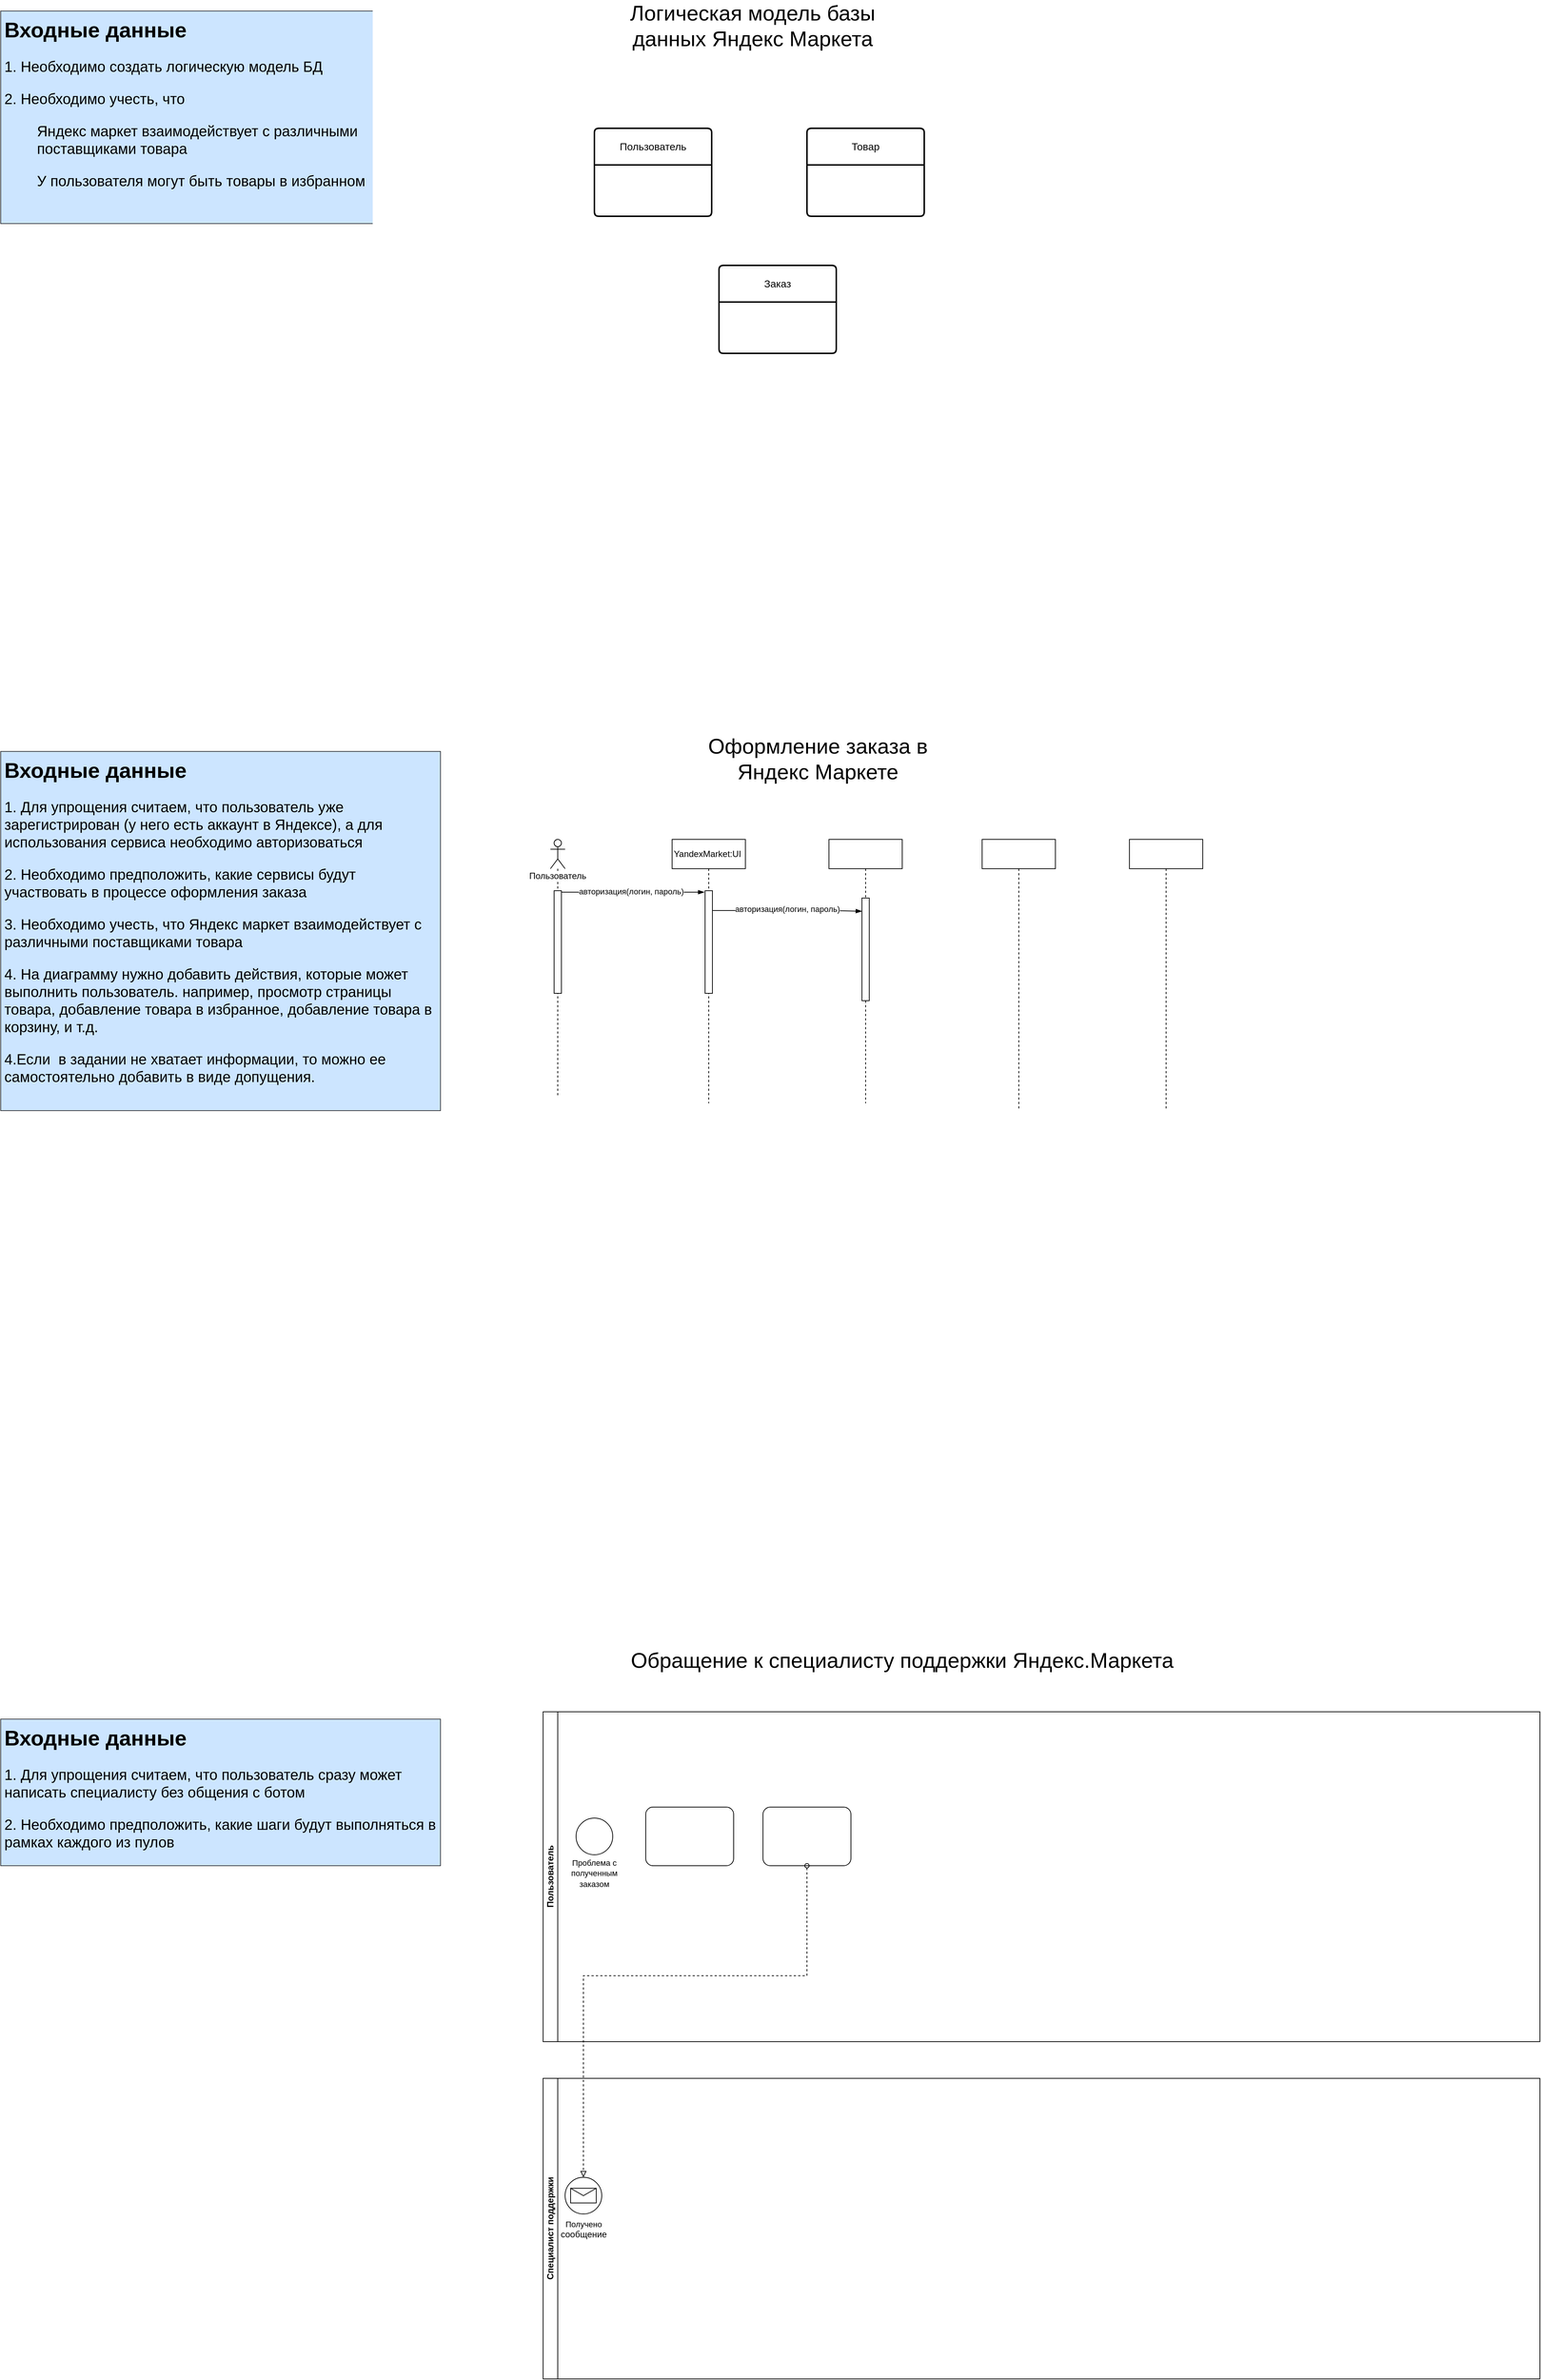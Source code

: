 <mxfile version="20.8.16" type="device"><diagram name="Page-1" id="1s5ReD-IvPBgDYAgaMu9"><mxGraphModel dx="4104" dy="5070" grid="1" gridSize="10" guides="1" tooltips="1" connect="1" arrows="1" fold="1" page="1" pageScale="1" pageWidth="827" pageHeight="1169" math="0" shadow="0"><root><mxCell id="0"/><mxCell id="1" parent="0"/><mxCell id="UERAaF25fyRaEgF_IuHC-6" style="edgeStyle=none;rounded=0;orthogonalLoop=1;jettySize=auto;html=1;endArrow=blockThin;endFill=1;" edge="1" parent="1" source="UERAaF25fyRaEgF_IuHC-8"><mxGeometry relative="1" as="geometry"><mxPoint x="1120" y="-918" as="targetPoint"/><Array as="points"><mxPoint x="1049" y="-918"/></Array></mxGeometry></mxCell><mxCell id="UERAaF25fyRaEgF_IuHC-7" value="авторизация(логин, пароль)" style="edgeLabel;html=1;align=center;verticalAlign=middle;resizable=0;points=[];" vertex="1" connectable="0" parent="UERAaF25fyRaEgF_IuHC-6"><mxGeometry x="0.063" y="-3" relative="1" as="geometry"><mxPoint x="-7" y="-4" as="offset"/></mxGeometry></mxCell><mxCell id="UERAaF25fyRaEgF_IuHC-8" value="&lt;span style=&quot;background-color: rgb(255, 255, 255);&quot;&gt;Пользователь&lt;/span&gt;" style="shape=umlLifeline;participant=umlActor;perimeter=lifelinePerimeter;whiteSpace=wrap;html=1;container=1;collapsible=0;recursiveResize=0;verticalAlign=top;spacingTop=36;outlineConnect=0;" vertex="1" parent="1"><mxGeometry x="910" y="-990" width="20" height="350" as="geometry"/></mxCell><mxCell id="UERAaF25fyRaEgF_IuHC-9" value="" style="html=1;points=[];perimeter=orthogonalPerimeter;" vertex="1" parent="UERAaF25fyRaEgF_IuHC-8"><mxGeometry x="5" y="70" width="10" height="140" as="geometry"/></mxCell><mxCell id="UERAaF25fyRaEgF_IuHC-11" value="" style="shape=umlLifeline;perimeter=lifelinePerimeter;whiteSpace=wrap;html=1;container=1;collapsible=0;recursiveResize=0;outlineConnect=0;" vertex="1" parent="1"><mxGeometry x="1499" y="-990" width="100" height="370" as="geometry"/></mxCell><mxCell id="UERAaF25fyRaEgF_IuHC-14" style="edgeStyle=none;rounded=0;orthogonalLoop=1;jettySize=auto;html=1;endArrow=blockThin;endFill=1;" edge="1" parent="1" source="UERAaF25fyRaEgF_IuHC-16"><mxGeometry relative="1" as="geometry"><mxPoint x="1335" y="-892" as="targetPoint"/><Array as="points"><mxPoint x="1289" y="-893"/></Array></mxGeometry></mxCell><mxCell id="UERAaF25fyRaEgF_IuHC-15" value="авторизация(логин, пароль)" style="edgeLabel;html=1;align=center;verticalAlign=middle;resizable=0;points=[];" vertex="1" connectable="0" parent="UERAaF25fyRaEgF_IuHC-14"><mxGeometry x="0.098" y="-1" relative="1" as="geometry"><mxPoint x="-8" y="-3" as="offset"/></mxGeometry></mxCell><mxCell id="UERAaF25fyRaEgF_IuHC-16" value="YandexMarket:UI&amp;nbsp;" style="shape=umlLifeline;perimeter=lifelinePerimeter;whiteSpace=wrap;html=1;container=1;collapsible=0;recursiveResize=0;outlineConnect=0;" vertex="1" parent="1"><mxGeometry x="1076" y="-990" width="100" height="360" as="geometry"/></mxCell><mxCell id="UERAaF25fyRaEgF_IuHC-19" value="" style="html=1;points=[];perimeter=orthogonalPerimeter;" vertex="1" parent="UERAaF25fyRaEgF_IuHC-16"><mxGeometry x="45" y="70" width="10" height="140" as="geometry"/></mxCell><mxCell id="UERAaF25fyRaEgF_IuHC-22" value="" style="shape=umlLifeline;perimeter=lifelinePerimeter;whiteSpace=wrap;html=1;container=1;collapsible=0;recursiveResize=0;outlineConnect=0;" vertex="1" parent="1"><mxGeometry x="1290" y="-990" width="100" height="360" as="geometry"/></mxCell><mxCell id="UERAaF25fyRaEgF_IuHC-23" value="" style="html=1;points=[];perimeter=orthogonalPerimeter;" vertex="1" parent="UERAaF25fyRaEgF_IuHC-22"><mxGeometry x="45" y="80" width="10" height="140" as="geometry"/></mxCell><mxCell id="UERAaF25fyRaEgF_IuHC-51" value="&lt;h1 style=&quot;font-size: 29px;&quot;&gt;&lt;font style=&quot;font-size: 29px;&quot;&gt;Входные данные&lt;/font&gt;&lt;/h1&gt;&lt;p style=&quot;font-size: 20px;&quot;&gt;&lt;font style=&quot;font-size: 20px;&quot;&gt;1. Для упрощения считаем, что пользователь уже зарегистрирован (у него есть аккаунт в Яндексе), а для использования сервиса необходимо авторизоваться&lt;/font&gt;&lt;/p&gt;&lt;p style=&quot;font-size: 20px;&quot;&gt;&lt;font style=&quot;font-size: 20px;&quot;&gt;2. Необходимо предположить, какие сервисы будут участвовать в процессе оформления заказа&lt;/font&gt;&lt;/p&gt;&lt;p style=&quot;font-size: 20px;&quot;&gt;&lt;font style=&quot;font-size: 20px;&quot;&gt;3. Необходимо учесть, что Яндекс маркет взаимодействует с различными поставщиками товара&lt;/font&gt;&lt;/p&gt;&lt;p style=&quot;font-size: 20px;&quot;&gt;&lt;font style=&quot;font-size: 20px;&quot;&gt;4. На диаграмму нужно добавить действия, которые может выполнить пользователь. например, просмотр страницы товара, добавление товара в избранное, добавление товара в корзину, и т.д.&lt;/font&gt;&lt;/p&gt;&lt;p style=&quot;font-size: 20px;&quot;&gt;&lt;font style=&quot;font-size: 20px;&quot;&gt;4.Если&amp;nbsp; в задании не хватает информации, то можно ее самостоятельно добавить в виде допущения.&lt;/font&gt;&lt;/p&gt;" style="text;html=1;strokeColor=#36393d;fillColor=#cce5ff;spacing=5;spacingTop=-20;whiteSpace=wrap;overflow=hidden;rounded=0;fontSize=16;" vertex="1" parent="1"><mxGeometry x="160" y="-1110" width="600" height="490" as="geometry"/></mxCell><mxCell id="UERAaF25fyRaEgF_IuHC-53" value="Оформление заказа в Яндекс Маркете" style="text;html=1;strokeColor=none;fillColor=none;align=center;verticalAlign=middle;whiteSpace=wrap;rounded=0;fontSize=29;" vertex="1" parent="1"><mxGeometry x="1090" y="-1120" width="370" height="40" as="geometry"/></mxCell><mxCell id="UERAaF25fyRaEgF_IuHC-54" value="" style="shape=umlLifeline;perimeter=lifelinePerimeter;whiteSpace=wrap;html=1;container=1;collapsible=0;recursiveResize=0;outlineConnect=0;" vertex="1" parent="1"><mxGeometry x="1700" y="-990" width="100" height="370" as="geometry"/></mxCell><mxCell id="UERAaF25fyRaEgF_IuHC-55" value="Обращение к специалисту поддержки Яндекс.Маркета" style="text;html=1;strokeColor=none;fillColor=none;align=center;verticalAlign=middle;whiteSpace=wrap;rounded=0;fontSize=29;" vertex="1" parent="1"><mxGeometry x="1000" y="110" width="780" height="40" as="geometry"/></mxCell><mxCell id="UERAaF25fyRaEgF_IuHC-260" value="Пользователь" style="swimlane;html=1;startSize=20;horizontal=0;" vertex="1" parent="1"><mxGeometry x="900" y="200" width="1360" height="450" as="geometry"/></mxCell><mxCell id="UERAaF25fyRaEgF_IuHC-264" value="" style="points=[[0.145,0.145,0],[0.5,0,0],[0.855,0.145,0],[1,0.5,0],[0.855,0.855,0],[0.5,1,0],[0.145,0.855,0],[0,0.5,0]];shape=mxgraph.bpmn.event;html=1;verticalLabelPosition=bottom;labelBackgroundColor=#ffffff;verticalAlign=top;align=center;perimeter=ellipsePerimeter;outlineConnect=0;aspect=fixed;outline=standard;symbol=general;" vertex="1" parent="UERAaF25fyRaEgF_IuHC-260"><mxGeometry x="45" y="145" width="50" height="50" as="geometry"/></mxCell><mxCell id="UERAaF25fyRaEgF_IuHC-265" value="&lt;span style=&quot;font-size: 11px;&quot;&gt;Проблема с полученным заказом&lt;/span&gt;" style="text;html=1;strokeColor=none;fillColor=none;align=center;verticalAlign=middle;whiteSpace=wrap;rounded=0;" vertex="1" parent="UERAaF25fyRaEgF_IuHC-260"><mxGeometry x="40" y="205" width="60" height="30" as="geometry"/></mxCell><mxCell id="UERAaF25fyRaEgF_IuHC-311" value="" style="points=[[0.25,0,0],[0.5,0,0],[0.75,0,0],[1,0.25,0],[1,0.5,0],[1,0.75,0],[0.75,1,0],[0.5,1,0],[0.25,1,0],[0,0.75,0],[0,0.5,0],[0,0.25,0]];shape=mxgraph.bpmn.task;whiteSpace=wrap;rectStyle=rounded;size=10;taskMarker=abstract;fontSize=11;" vertex="1" parent="UERAaF25fyRaEgF_IuHC-260"><mxGeometry x="140" y="130" width="120" height="80" as="geometry"/></mxCell><mxCell id="UERAaF25fyRaEgF_IuHC-312" value="" style="points=[[0.25,0,0],[0.5,0,0],[0.75,0,0],[1,0.25,0],[1,0.5,0],[1,0.75,0],[0.75,1,0],[0.5,1,0],[0.25,1,0],[0,0.75,0],[0,0.5,0],[0,0.25,0]];shape=mxgraph.bpmn.task;whiteSpace=wrap;rectStyle=rounded;size=10;taskMarker=abstract;fontSize=11;" vertex="1" parent="UERAaF25fyRaEgF_IuHC-260"><mxGeometry x="300" y="130" width="120" height="80" as="geometry"/></mxCell><mxCell id="UERAaF25fyRaEgF_IuHC-309" value="&lt;h1 style=&quot;font-size: 29px;&quot;&gt;&lt;font style=&quot;font-size: 29px;&quot;&gt;Входные данные&lt;/font&gt;&lt;/h1&gt;&lt;p style=&quot;font-size: 20px;&quot;&gt;&lt;font style=&quot;font-size: 20px;&quot;&gt;1. Для упрощения считаем, что пользователь сразу может написать специалисту без общения с ботом&lt;/font&gt;&lt;/p&gt;&lt;p style=&quot;font-size: 20px;&quot;&gt;&lt;font style=&quot;font-size: 20px;&quot;&gt;2. Необходимо предположить, какие шаги будут выполняться в рамках каждого из пулов&lt;/font&gt;&lt;/p&gt;&lt;p style=&quot;font-size: 20px;&quot;&gt;&lt;br&gt;&lt;/p&gt;" style="text;html=1;strokeColor=#36393d;fillColor=#cce5ff;spacing=5;spacingTop=-20;whiteSpace=wrap;overflow=hidden;rounded=0;fontSize=16;" vertex="1" parent="1"><mxGeometry x="160" y="210" width="600" height="200" as="geometry"/></mxCell><mxCell id="UERAaF25fyRaEgF_IuHC-225" value="Специалист поддержки&lt;br&gt;" style="swimlane;html=1;startSize=20;horizontal=0;" vertex="1" parent="1"><mxGeometry x="900" y="700" width="1360" height="410" as="geometry"/></mxCell><mxCell id="UERAaF25fyRaEgF_IuHC-237" value="&lt;span style=&quot;font-size: 11px;&quot;&gt;Получено&lt;br&gt;&lt;/span&gt;сообщение" style="points=[[0.145,0.145,0],[0.5,0,0],[0.855,0.145,0],[1,0.5,0],[0.855,0.855,0],[0.5,1,0],[0.145,0.855,0],[0,0.5,0]];shape=mxgraph.bpmn.event;html=1;verticalLabelPosition=bottom;labelBackgroundColor=#ffffff;verticalAlign=top;align=center;perimeter=ellipsePerimeter;outlineConnect=0;aspect=fixed;outline=standard;symbol=message;" vertex="1" parent="UERAaF25fyRaEgF_IuHC-225"><mxGeometry x="30" y="135" width="50" height="50" as="geometry"/></mxCell><mxCell id="UERAaF25fyRaEgF_IuHC-295" style="edgeStyle=orthogonalEdgeStyle;rounded=0;orthogonalLoop=1;jettySize=auto;html=1;dashed=1;entryX=0.5;entryY=0;entryDx=0;entryDy=0;entryPerimeter=0;startArrow=oval;startFill=0;endArrow=block;endFill=0;exitX=0.5;exitY=1;exitDx=0;exitDy=0;exitPerimeter=0;" edge="1" parent="1" source="UERAaF25fyRaEgF_IuHC-312" target="UERAaF25fyRaEgF_IuHC-237"><mxGeometry relative="1" as="geometry"><mxPoint x="840" y="905.0" as="targetPoint"/><Array as="points"><mxPoint x="1260" y="560"/><mxPoint x="955" y="560"/></Array><mxPoint x="1255" y="430" as="sourcePoint"/></mxGeometry></mxCell><mxCell id="UERAaF25fyRaEgF_IuHC-366" value="Пользователь" style="swimlane;childLayout=stackLayout;horizontal=1;startSize=50;horizontalStack=0;rounded=1;fontSize=14;fontStyle=0;strokeWidth=2;resizeParent=0;resizeLast=1;shadow=0;dashed=0;align=center;arcSize=4;whiteSpace=wrap;html=1;" vertex="1" parent="1"><mxGeometry x="970" y="-1960" width="160" height="120" as="geometry"/></mxCell><mxCell id="UERAaF25fyRaEgF_IuHC-368" value="Заказ" style="swimlane;childLayout=stackLayout;horizontal=1;startSize=50;horizontalStack=0;rounded=1;fontSize=14;fontStyle=0;strokeWidth=2;resizeParent=0;resizeLast=1;shadow=0;dashed=0;align=center;arcSize=4;whiteSpace=wrap;html=1;" vertex="1" parent="1"><mxGeometry x="1140" y="-1773" width="160" height="120" as="geometry"/></mxCell><mxCell id="UERAaF25fyRaEgF_IuHC-370" value="Товар" style="swimlane;childLayout=stackLayout;horizontal=1;startSize=50;horizontalStack=0;rounded=1;fontSize=14;fontStyle=0;strokeWidth=2;resizeParent=0;resizeLast=1;shadow=0;dashed=0;align=center;arcSize=4;whiteSpace=wrap;html=1;" vertex="1" parent="1"><mxGeometry x="1260" y="-1960" width="160" height="120" as="geometry"/></mxCell><mxCell id="UERAaF25fyRaEgF_IuHC-389" value="Логическая модель базы данных Яндекс Маркета" style="text;html=1;strokeColor=none;fillColor=none;align=center;verticalAlign=middle;whiteSpace=wrap;rounded=0;fontSize=29;" vertex="1" parent="1"><mxGeometry x="1001" y="-2120" width="370" height="40" as="geometry"/></mxCell><mxCell id="UERAaF25fyRaEgF_IuHC-390" value="&lt;h1 style=&quot;font-size: 29px;&quot;&gt;&lt;font style=&quot;font-size: 29px;&quot;&gt;Входные данные&lt;/font&gt;&lt;/h1&gt;&lt;p style=&quot;font-size: 20px;&quot;&gt;&lt;font style=&quot;font-size: 20px;&quot;&gt;1. Необходимо создать логическую модель БД&lt;/font&gt;&lt;/p&gt;&lt;p style=&quot;font-size: 20px;&quot;&gt;&lt;font style=&quot;font-size: 20px;&quot;&gt;2. Необходимо учесть, что&amp;nbsp;&lt;/font&gt;&lt;/p&gt;&lt;p style=&quot;font-size: 20px;&quot;&gt;&lt;font style=&quot;font-size: 20px;&quot;&gt;&lt;span style=&quot;white-space: pre;&quot;&gt;&#9;&lt;/span&gt;Яндекс маркет взаимодействует с различными &lt;span style=&quot;white-space: pre;&quot;&gt;&#9;&lt;/span&gt;поставщиками товара&lt;/font&gt;&lt;/p&gt;&lt;p style=&quot;font-size: 20px;&quot;&gt;&lt;span style=&quot;background-color: initial;&quot;&gt;&lt;span style=&quot;white-space: pre;&quot;&gt;&#9;&lt;/span&gt;У пользователя могут быть товары в избранном&lt;/span&gt;&lt;/p&gt;" style="text;html=1;strokeColor=#36393d;fillColor=#cce5ff;spacing=5;spacingTop=-20;whiteSpace=wrap;overflow=hidden;rounded=0;fontSize=16;" vertex="1" parent="1"><mxGeometry x="160" y="-2120" width="600" height="290" as="geometry"/></mxCell></root></mxGraphModel></diagram></mxfile>